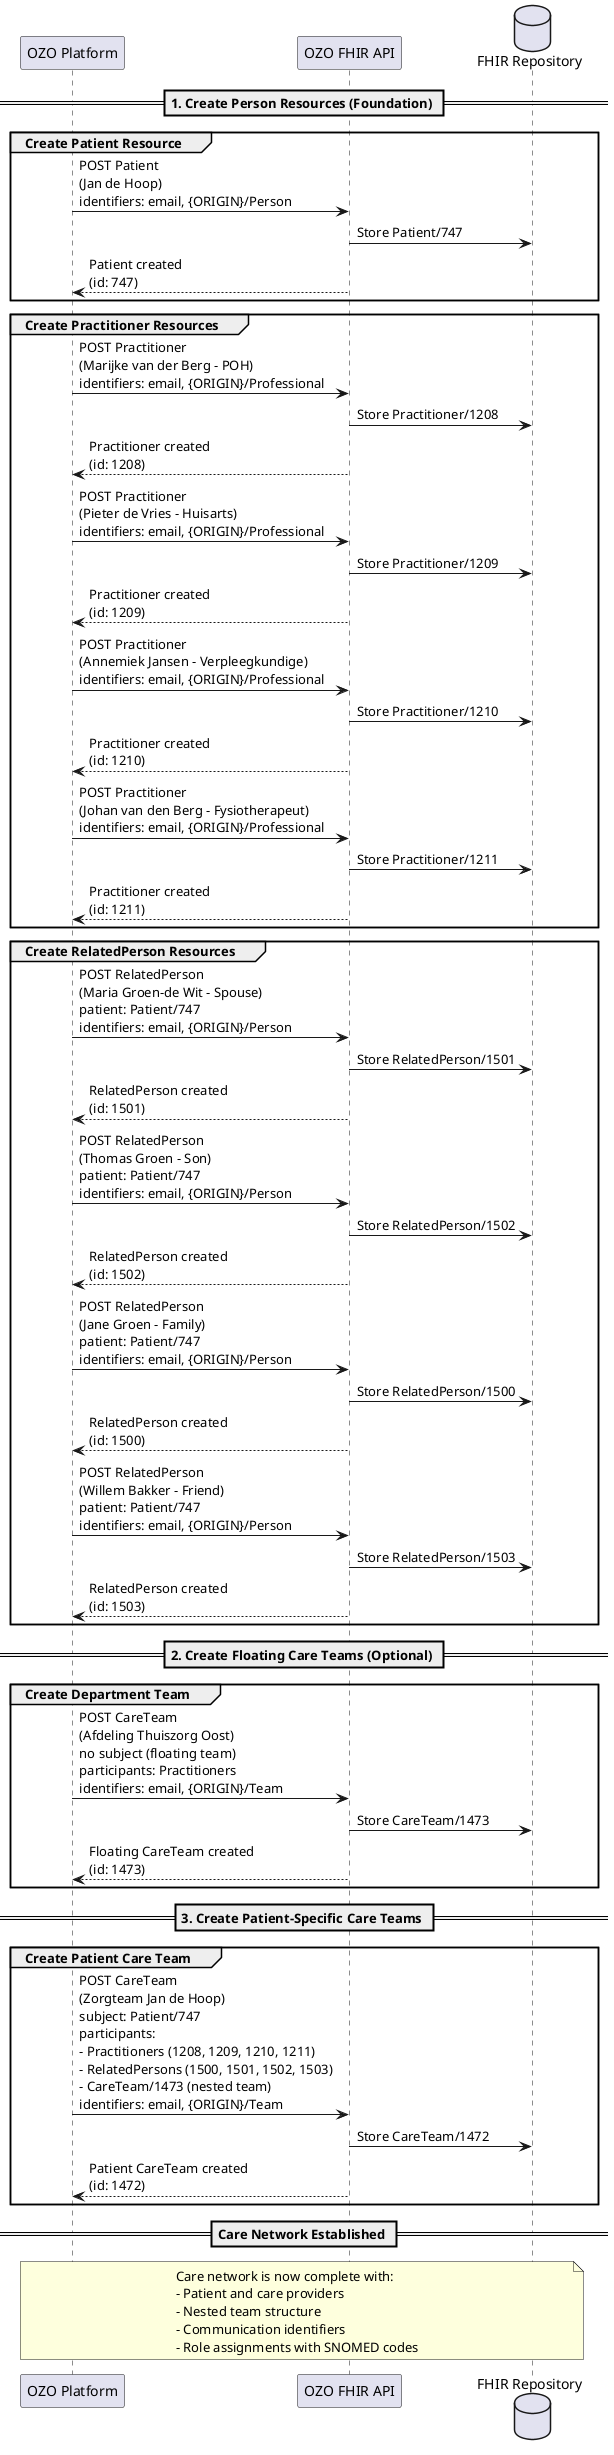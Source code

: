 @startuml
participant "OZO Platform" as Platform
participant "OZO FHIR API" as API
database "FHIR Repository" as Repository

== 1. Create Person Resources (Foundation) ==

group Create Patient Resource
Platform -> API : POST Patient\n(Jan de Hoop)\nidentifiers: email, {ORIGIN}/Person
API -> Repository : Store Patient/747
API --> Platform : Patient created\n(id: 747)
end

group Create Practitioner Resources
Platform -> API : POST Practitioner\n(Marijke van der Berg - POH)\nidentifiers: email, {ORIGIN}/Professional
API -> Repository : Store Practitioner/1208
API --> Platform : Practitioner created\n(id: 1208)

Platform -> API : POST Practitioner\n(Pieter de Vries - Huisarts)\nidentifiers: email, {ORIGIN}/Professional
API -> Repository : Store Practitioner/1209
API --> Platform : Practitioner created\n(id: 1209)

Platform -> API : POST Practitioner\n(Annemiek Jansen - Verpleegkundige)\nidentifiers: email, {ORIGIN}/Professional
API -> Repository : Store Practitioner/1210
API --> Platform : Practitioner created\n(id: 1210)

Platform -> API : POST Practitioner\n(Johan van den Berg - Fysiotherapeut)\nidentifiers: email, {ORIGIN}/Professional
API -> Repository : Store Practitioner/1211
API --> Platform : Practitioner created\n(id: 1211)
end

group Create RelatedPerson Resources
Platform -> API : POST RelatedPerson\n(Maria Groen-de Wit - Spouse)\npatient: Patient/747\nidentifiers: email, {ORIGIN}/Person
API -> Repository : Store RelatedPerson/1501
API --> Platform : RelatedPerson created\n(id: 1501)

Platform -> API : POST RelatedPerson\n(Thomas Groen - Son)\npatient: Patient/747\nidentifiers: email, {ORIGIN}/Person
API -> Repository : Store RelatedPerson/1502
API --> Platform : RelatedPerson created\n(id: 1502)

Platform -> API : POST RelatedPerson\n(Jane Groen - Family)\npatient: Patient/747\nidentifiers: email, {ORIGIN}/Person
API -> Repository : Store RelatedPerson/1500
API --> Platform : RelatedPerson created\n(id: 1500)

Platform -> API : POST RelatedPerson\n(Willem Bakker - Friend)\npatient: Patient/747\nidentifiers: email, {ORIGIN}/Person
API -> Repository : Store RelatedPerson/1503
API --> Platform : RelatedPerson created\n(id: 1503)
end

== 2. Create Floating Care Teams (Optional) ==

group Create Department Team
Platform -> API : POST CareTeam\n(Afdeling Thuiszorg Oost)\nno subject (floating team)\nparticipants: Practitioners\nidentifiers: email, {ORIGIN}/Team
API -> Repository : Store CareTeam/1473
API --> Platform : Floating CareTeam created\n(id: 1473)
end

== 3. Create Patient-Specific Care Teams ==

group Create Patient Care Team
Platform -> API : POST CareTeam\n(Zorgteam Jan de Hoop)\nsubject: Patient/747\nparticipants:\n- Practitioners (1208, 1209, 1210, 1211)\n- RelatedPersons (1500, 1501, 1502, 1503)\n- CareTeam/1473 (nested team)\nidentifiers: email, {ORIGIN}/Team
API -> Repository : Store CareTeam/1472
API --> Platform : Patient CareTeam created\n(id: 1472)
end

== Care Network Established ==
note over Platform, Repository : Care network is now complete with:\n- Patient and care providers\n- Nested team structure\n- Communication identifiers\n- Role assignments with SNOMED codes

@enduml
